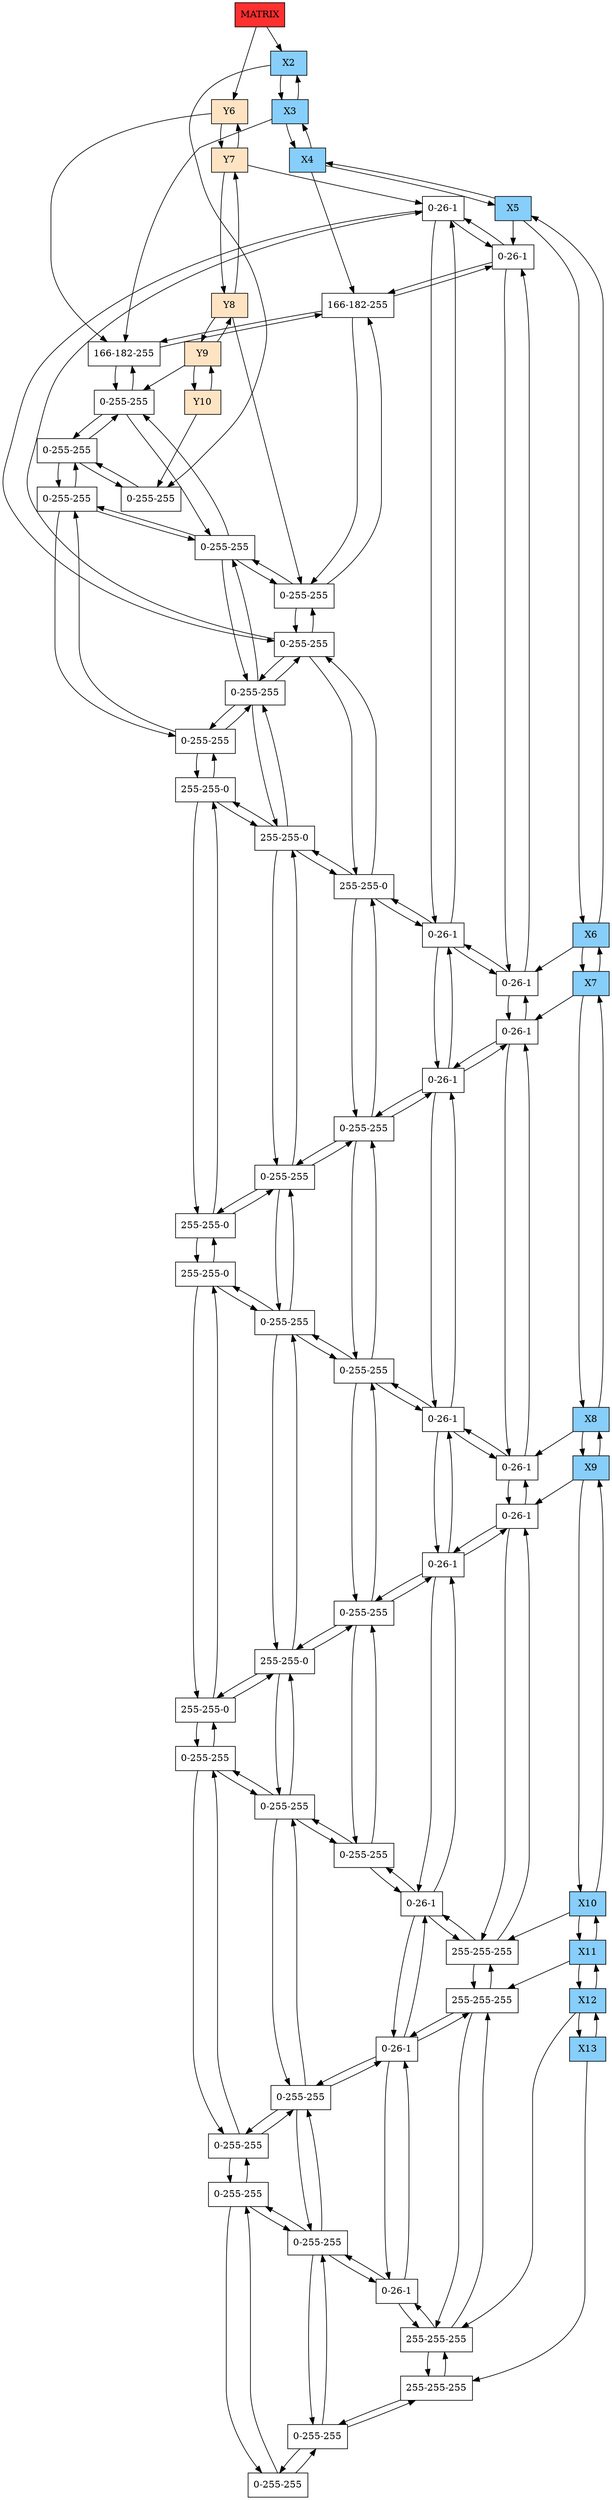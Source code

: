 digraph DISPERSA{
node[shape=box];
graph[nodesep = 0.5];
header[label="MATRIX" style=filled, fillcolor=firebrick1, pos="0,0!"];
Y6[label="Y6"  style = filled, fillcolor = bisque1, pos="0,-6!"];
Y7[label="Y7"  style = filled, fillcolor = bisque1, pos="0,-7!"];
Y8[label="Y8"  style = filled, fillcolor = bisque1, pos="0,-8!"];
Y9[label="Y9"  style = filled, fillcolor = bisque1, pos="0,-9!"];
Y10[label="Y10"  style = filled, fillcolor = bisque1, pos="0,-10!"];
X2[label="X2" style=filled, fillcolor=lightskyblue, pos="2,0!"];
X3[label="X3" style=filled, fillcolor=lightskyblue, pos="3,0!"];
X4[label="X4" style=filled, fillcolor=lightskyblue, pos="4,0!"];
X5[label="X5" style=filled, fillcolor=lightskyblue, pos="5,0!"];
X6[label="X6" style=filled, fillcolor=lightskyblue, pos="6,0!"];
X7[label="X7" style=filled, fillcolor=lightskyblue, pos="7,0!"];
X8[label="X8" style=filled, fillcolor=lightskyblue, pos="8,0!"];
X9[label="X9" style=filled, fillcolor=lightskyblue, pos="9,0!"];
X10[label="X10" style=filled, fillcolor=lightskyblue, pos="10,0!"];
X11[label="X11" style=filled, fillcolor=lightskyblue, pos="11,0!"];
X12[label="X12" style=filled, fillcolor=lightskyblue, pos="12,0!"];
X13[label="X13" style=filled, fillcolor=lightskyblue, pos="13,0!"];
header ->Y6;
header ->X2;
Y6 -> Y7 -> Y6;
Y7 -> Y8 -> Y7;
Y8 -> Y9 -> Y8;
Y9 -> Y10 -> Y9;
X2 -> X3 -> X2;
X3 -> X4 -> X3;
X4 -> X5 -> X4;
X5 -> X6 -> X5;
X6 -> X7 -> X6;
X7 -> X8 -> X7;
X8 -> X9 -> X8;
X9 -> X10 -> X9;
X10 -> X11 -> X10;
X11 -> X12 -> X11;
X12 -> X13 -> X12;
X3Y6[label="166-182-255" pos="3,-6!"];
X4Y6[label="166-182-255" pos="4,-6!"];
X5Y6[label="0-26-1" pos="5,-6!"];
X6Y6[label="0-26-1" pos="6,-6!"];
X7Y6[label="0-26-1" pos="7,-6!"];
X8Y6[label="0-26-1" pos="8,-6!"];
X9Y6[label="0-26-1" pos="9,-6!"];
X10Y6[label="255-255-255" pos="10,-6!"];
X11Y6[label="255-255-255" pos="11,-6!"];
X12Y6[label="255-255-255" pos="12,-6!"];
X13Y6[label="255-255-255" pos="13,-6!"];
X5Y7[label="0-26-1" pos="5,-7!"];
X6Y7[label="0-26-1" pos="6,-7!"];
X7Y7[label="0-26-1" pos="7,-7!"];
X8Y7[label="0-26-1" pos="8,-7!"];
X9Y7[label="0-26-1" pos="9,-7!"];
X10Y7[label="0-26-1" pos="10,-7!"];
X11Y7[label="0-26-1" pos="11,-7!"];
X12Y7[label="0-26-1" pos="12,-7!"];
X4Y8[label="0-255-255" pos="4,-8!"];
X5Y8[label="0-255-255" pos="5,-8!"];
X6Y8[label="255-255-0" pos="6,-8!"];
X7Y8[label="0-255-255" pos="7,-8!"];
X8Y8[label="0-255-255" pos="8,-8!"];
X9Y8[label="0-255-255" pos="9,-8!"];
X10Y8[label="0-255-255" pos="10,-8!"];
X3Y9[label="0-255-255" pos="3,-9!"];
X4Y9[label="0-255-255" pos="4,-9!"];
X5Y9[label="0-255-255" pos="5,-9!"];
X6Y9[label="255-255-0" pos="6,-9!"];
X7Y9[label="0-255-255" pos="7,-9!"];
X8Y9[label="0-255-255" pos="8,-9!"];
X9Y9[label="255-255-0" pos="9,-9!"];
X10Y9[label="0-255-255" pos="10,-9!"];
X11Y9[label="0-255-255" pos="11,-9!"];
X12Y9[label="0-255-255" pos="12,-9!"];
X13Y9[label="0-255-255" pos="13,-9!"];
X2Y10[label="0-255-255" pos="2,-10!"];
X3Y10[label="0-255-255" pos="3,-10!"];
X4Y10[label="0-255-255" pos="4,-10!"];
X5Y10[label="0-255-255" pos="5,-10!"];
X6Y10[label="255-255-0" pos="6,-10!"];
X7Y10[label="255-255-0" pos="7,-10!"];
X8Y10[label="255-255-0" pos="8,-10!"];
X9Y10[label="255-255-0" pos="9,-10!"];
X10Y10[label="0-255-255" pos="10,-10!"];
X11Y10[label="0-255-255" pos="11,-10!"];
X12Y10[label="0-255-255" pos="12,-10!"];
X13Y10[label="0-255-255" pos="13,-10!"];
Y6 -> X3Y6;
X2 -> X2Y10;
X3 -> X3Y6;
X4 -> X4Y6;
X5 -> X5Y6;
X6 -> X6Y6;
X7 -> X7Y6;
X8 -> X8Y6;
X9 -> X9Y6;
X10 -> X10Y6;
X11 -> X11Y6;
X12 -> X12Y6;
X13 -> X13Y6;
X3Y6 -> X4Y6 -> X3Y6;
X3Y6 -> X3Y9 -> X3Y6;
X4Y6 -> X5Y6 -> X4Y6;
X4Y6 -> X4Y8 -> X4Y6;
X5Y6 -> X6Y6 -> X5Y6;
X5Y6 -> X5Y7 -> X5Y6;
X6Y6 -> X7Y6 -> X6Y6;
X6Y6 -> X6Y7 -> X6Y6;
X7Y6 -> X8Y6 -> X7Y6;
X7Y6 -> X7Y7 -> X7Y6;
X8Y6 -> X9Y6 -> X8Y6;
X8Y6 -> X8Y7 -> X8Y6;
X9Y6 -> X10Y6 -> X9Y6;
X9Y6 -> X9Y7 -> X9Y6;
X10Y6 -> X11Y6 -> X10Y6;
X10Y6 -> X10Y7 -> X10Y6;
X11Y6 -> X12Y6 -> X11Y6;
X11Y6 -> X11Y7 -> X11Y6;
X12Y6 -> X13Y6 -> X12Y6;
X12Y6 -> X12Y7 -> X12Y6;
X13Y6 -> X13Y9 -> X13Y6;
Y7 -> X5Y7;
X5Y7 -> X6Y7 -> X5Y7;
X5Y7 -> X5Y8 -> X5Y7;
X6Y7 -> X7Y7 -> X6Y7;
X6Y7 -> X6Y8 -> X6Y7;
X7Y7 -> X8Y7 -> X7Y7;
X7Y7 -> X7Y8 -> X7Y7;
X8Y7 -> X9Y7 -> X8Y7;
X8Y7 -> X8Y8 -> X8Y7;
X9Y7 -> X10Y7 -> X9Y7;
X9Y7 -> X9Y8 -> X9Y7;
X10Y7 -> X11Y7 -> X10Y7;
X10Y7 -> X10Y8 -> X10Y7;
X11Y7 -> X12Y7 -> X11Y7;
X11Y7 -> X11Y9 -> X11Y7;
X12Y7 -> X12Y9 -> X12Y7;
Y8 -> X4Y8;
X4Y8 -> X5Y8 -> X4Y8;
X4Y8 -> X4Y9 -> X4Y8;
X5Y8 -> X6Y8 -> X5Y8;
X5Y8 -> X5Y9 -> X5Y8;
X6Y8 -> X7Y8 -> X6Y8;
X6Y8 -> X6Y9 -> X6Y8;
X7Y8 -> X8Y8 -> X7Y8;
X7Y8 -> X7Y9 -> X7Y8;
X8Y8 -> X9Y8 -> X8Y8;
X8Y8 -> X8Y9 -> X8Y8;
X9Y8 -> X10Y8 -> X9Y8;
X9Y8 -> X9Y9 -> X9Y8;
X10Y8 -> X10Y9 -> X10Y8;
Y9 -> X3Y9;
X3Y9 -> X4Y9 -> X3Y9;
X3Y9 -> X3Y10 -> X3Y9;
X4Y9 -> X5Y9 -> X4Y9;
X4Y9 -> X4Y10 -> X4Y9;
X5Y9 -> X6Y9 -> X5Y9;
X5Y9 -> X5Y10 -> X5Y9;
X6Y9 -> X7Y9 -> X6Y9;
X6Y9 -> X6Y10 -> X6Y9;
X7Y9 -> X8Y9 -> X7Y9;
X7Y9 -> X7Y10 -> X7Y9;
X8Y9 -> X9Y9 -> X8Y9;
X8Y9 -> X8Y10 -> X8Y9;
X9Y9 -> X10Y9 -> X9Y9;
X9Y9 -> X9Y10 -> X9Y9;
X10Y9 -> X11Y9 -> X10Y9;
X10Y9 -> X10Y10 -> X10Y9;
X11Y9 -> X12Y9 -> X11Y9;
X11Y9 -> X11Y10 -> X11Y9;
X12Y9 -> X13Y9 -> X12Y9;
X12Y9 -> X12Y10 -> X12Y9;
X13Y9 -> X13Y10 -> X13Y9;
Y10 -> X2Y10;
X2Y10 -> X3Y10 -> X2Y10;
X3Y10 -> X4Y10 -> X3Y10;
X4Y10 -> X5Y10 -> X4Y10;
X5Y10 -> X6Y10 -> X5Y10;
X6Y10 -> X7Y10 -> X6Y10;
X7Y10 -> X8Y10 -> X7Y10;
X8Y10 -> X9Y10 -> X8Y10;
X9Y10 -> X10Y10 -> X9Y10;
X10Y10 -> X11Y10 -> X10Y10;
X11Y10 -> X12Y10 -> X11Y10;
X12Y10 -> X13Y10 -> X12Y10;
}